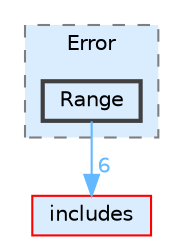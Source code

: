 digraph "lib/types/objects/Error/Range"
{
 // LATEX_PDF_SIZE
  bgcolor="transparent";
  edge [fontname=Helvetica,fontsize=10,labelfontname=Helvetica,labelfontsize=10];
  node [fontname=Helvetica,fontsize=10,shape=box,height=0.2,width=0.4];
  compound=true
  subgraph clusterdir_862d1438bfa46f850b5cbd4b20120044 {
    graph [ bgcolor="#daedff", pencolor="grey50", label="Error", fontname=Helvetica,fontsize=10 style="filled,dashed", URL="dir_862d1438bfa46f850b5cbd4b20120044.html",tooltip=""]
  dir_a2b2a354adcd1ad68765fe20b1aa0b77 [label="Range", fillcolor="#daedff", color="grey25", style="filled,bold", URL="dir_a2b2a354adcd1ad68765fe20b1aa0b77.html",tooltip=""];
  }
  dir_09e761304027c904456130627fd4dcf5 [label="includes", fillcolor="#daedff", color="red", style="filled", URL="dir_09e761304027c904456130627fd4dcf5.html",tooltip=""];
  dir_a2b2a354adcd1ad68765fe20b1aa0b77->dir_09e761304027c904456130627fd4dcf5 [headlabel="6", labeldistance=1.5 headhref="dir_000033_000019.html" href="dir_000033_000019.html" color="steelblue1" fontcolor="steelblue1"];
}
